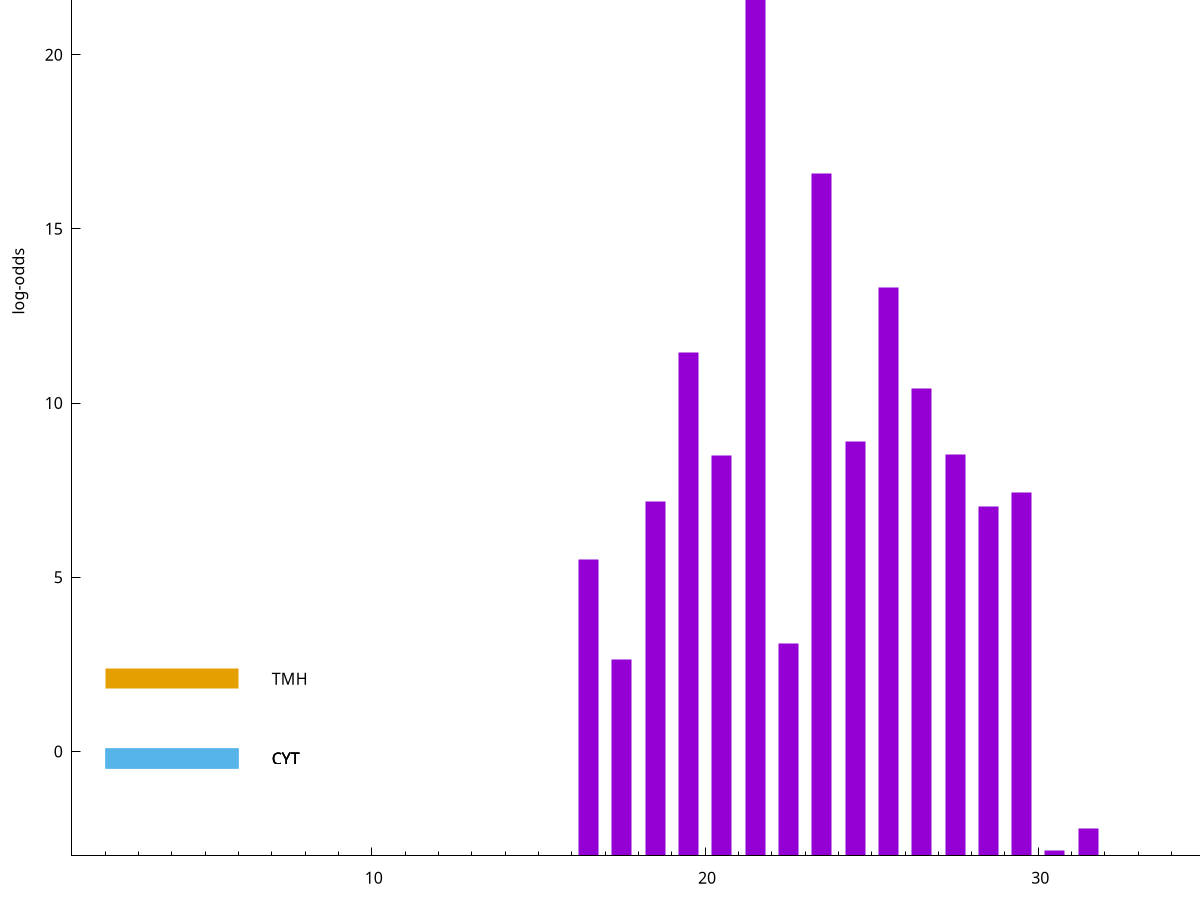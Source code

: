 set title "LipoP predictions for SRR3467249.gff"
set size 2., 1.4
set xrange [1:70] 
set mxtics 10
set yrange [-3:30]
set y2range [0:33]
set ylabel "log-odds"
set term postscript eps color solid "Helvetica" 30
set output "SRR3467249.gff5.eps"
set arrow from 2,24.2705 to 6,24.2705 nohead lt 1 lw 20
set label "SpI" at 7,24.2705
set arrow from 2,2.08516 to 6,2.08516 nohead lt 4 lw 20
set label "TMH" at 7,2.08516
set arrow from 2,-0.200913 to 6,-0.200913 nohead lt 3 lw 20
set label "CYT" at 7,-0.200913
set arrow from 2,-0.200913 to 6,-0.200913 nohead lt 3 lw 20
set label "CYT" at 7,-0.200913
set arrow from 2,-0.200913 to 6,-0.200913 nohead lt 3 lw 20
set label "CYT" at 7,-0.200913
set arrow from 2,24.2705 to 6,24.2705 nohead lt 1 lw 20
set label "SpI" at 7,24.2705
# NOTE: The scores below are the log-odds scores with the threshold
# NOTE: subtracted (a hack to make gnuplot make the histogram all
# NOTE: look nice).
plot "-" axes x1y2 title "" with impulses lt 1 lw 20
21.500000 27.262200
23.500000 19.598600
25.500000 16.326800
19.500000 14.452900
26.500000 13.419100
24.500000 11.897520
27.500000 11.529770
20.500000 11.494710
29.500000 10.421780
18.500000 10.163890
28.500000 10.024350
16.500000 8.505160
22.500000 6.092250
17.500000 5.630680
31.500000 0.772940
30.500000 0.143640
e
exit
